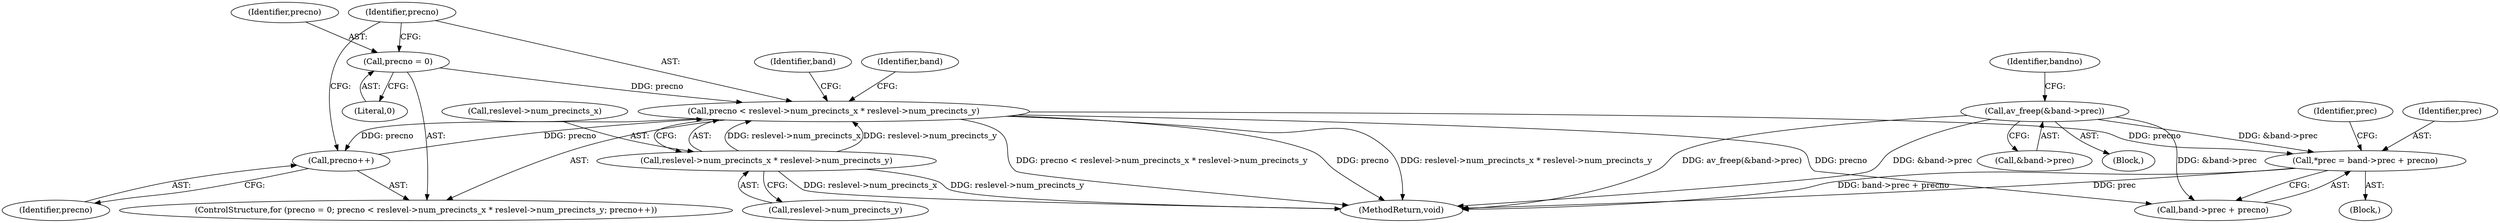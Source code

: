 digraph "0_FFmpeg_912ce9dd2080c5837285a471d750fa311e09b555@integer" {
"1000173" [label="(Call,*prec = band->prec + precno)"];
"1000195" [label="(Call,av_freep(&band->prec))"];
"1000155" [label="(Call,precno < reslevel->num_precincts_x * reslevel->num_precincts_y)"];
"1000152" [label="(Call,precno = 0)"];
"1000164" [label="(Call,precno++)"];
"1000157" [label="(Call,reslevel->num_precincts_x * reslevel->num_precincts_y)"];
"1000157" [label="(Call,reslevel->num_precincts_x * reslevel->num_precincts_y)"];
"1000151" [label="(ControlStructure,for (precno = 0; precno < reslevel->num_precincts_x * reslevel->num_precincts_y; precno++))"];
"1000155" [label="(Call,precno < reslevel->num_precincts_x * reslevel->num_precincts_y)"];
"1000174" [label="(Identifier,prec)"];
"1000158" [label="(Call,reslevel->num_precincts_x)"];
"1000183" [label="(Identifier,prec)"];
"1000142" [label="(Block,)"];
"1000169" [label="(Identifier,band)"];
"1000196" [label="(Call,&band->prec)"];
"1000152" [label="(Call,precno = 0)"];
"1000225" [label="(MethodReturn,void)"];
"1000165" [label="(Identifier,precno)"];
"1000195" [label="(Call,av_freep(&band->prec))"];
"1000141" [label="(Identifier,bandno)"];
"1000164" [label="(Call,precno++)"];
"1000171" [label="(Block,)"];
"1000173" [label="(Call,*prec = band->prec + precno)"];
"1000161" [label="(Call,reslevel->num_precincts_y)"];
"1000156" [label="(Identifier,precno)"];
"1000198" [label="(Identifier,band)"];
"1000153" [label="(Identifier,precno)"];
"1000175" [label="(Call,band->prec + precno)"];
"1000154" [label="(Literal,0)"];
"1000173" -> "1000171"  [label="AST: "];
"1000173" -> "1000175"  [label="CFG: "];
"1000174" -> "1000173"  [label="AST: "];
"1000175" -> "1000173"  [label="AST: "];
"1000183" -> "1000173"  [label="CFG: "];
"1000173" -> "1000225"  [label="DDG: prec"];
"1000173" -> "1000225"  [label="DDG: band->prec + precno"];
"1000195" -> "1000173"  [label="DDG: &band->prec"];
"1000155" -> "1000173"  [label="DDG: precno"];
"1000195" -> "1000142"  [label="AST: "];
"1000195" -> "1000196"  [label="CFG: "];
"1000196" -> "1000195"  [label="AST: "];
"1000141" -> "1000195"  [label="CFG: "];
"1000195" -> "1000225"  [label="DDG: av_freep(&band->prec)"];
"1000195" -> "1000225"  [label="DDG: &band->prec"];
"1000195" -> "1000175"  [label="DDG: &band->prec"];
"1000155" -> "1000151"  [label="AST: "];
"1000155" -> "1000157"  [label="CFG: "];
"1000156" -> "1000155"  [label="AST: "];
"1000157" -> "1000155"  [label="AST: "];
"1000169" -> "1000155"  [label="CFG: "];
"1000198" -> "1000155"  [label="CFG: "];
"1000155" -> "1000225"  [label="DDG: precno"];
"1000155" -> "1000225"  [label="DDG: reslevel->num_precincts_x * reslevel->num_precincts_y"];
"1000155" -> "1000225"  [label="DDG: precno < reslevel->num_precincts_x * reslevel->num_precincts_y"];
"1000152" -> "1000155"  [label="DDG: precno"];
"1000164" -> "1000155"  [label="DDG: precno"];
"1000157" -> "1000155"  [label="DDG: reslevel->num_precincts_x"];
"1000157" -> "1000155"  [label="DDG: reslevel->num_precincts_y"];
"1000155" -> "1000164"  [label="DDG: precno"];
"1000155" -> "1000175"  [label="DDG: precno"];
"1000152" -> "1000151"  [label="AST: "];
"1000152" -> "1000154"  [label="CFG: "];
"1000153" -> "1000152"  [label="AST: "];
"1000154" -> "1000152"  [label="AST: "];
"1000156" -> "1000152"  [label="CFG: "];
"1000164" -> "1000151"  [label="AST: "];
"1000164" -> "1000165"  [label="CFG: "];
"1000165" -> "1000164"  [label="AST: "];
"1000156" -> "1000164"  [label="CFG: "];
"1000157" -> "1000161"  [label="CFG: "];
"1000158" -> "1000157"  [label="AST: "];
"1000161" -> "1000157"  [label="AST: "];
"1000157" -> "1000225"  [label="DDG: reslevel->num_precincts_x"];
"1000157" -> "1000225"  [label="DDG: reslevel->num_precincts_y"];
}
